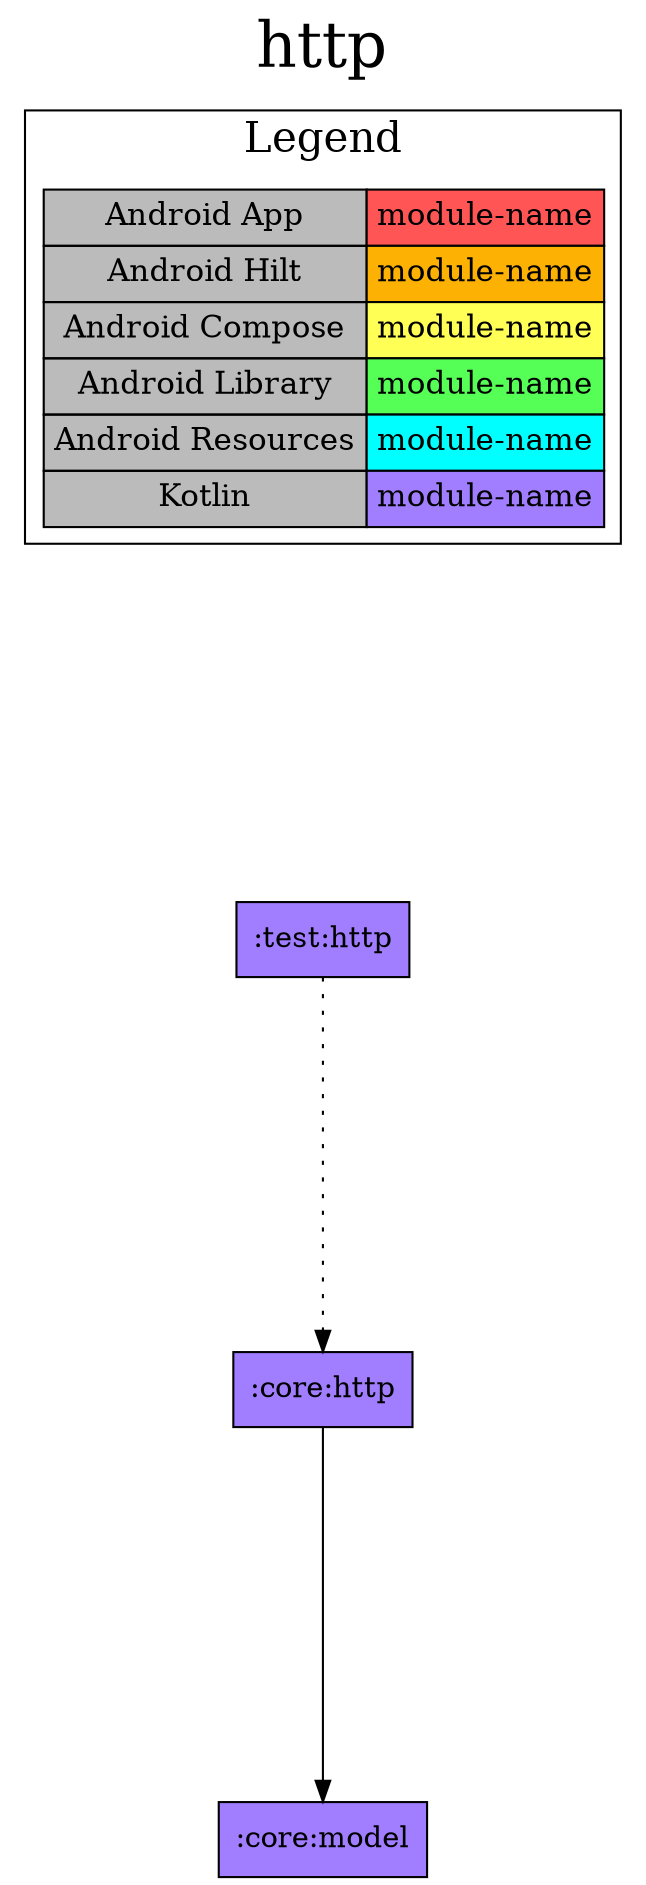 digraph {
edge ["dir"="forward"]
graph ["dpi"="100","label"="http","labelloc"="t","fontsize"="30","ranksep"="2.5","rankdir"="TB"]
node ["style"="filled"]
":test:http" ["fillcolor"="#A17EFF","shape"="box"]
":core:http" ["fillcolor"="#A17EFF","shape"="box"]
":core:model" ["fillcolor"="#A17EFF","shape"="box"]
{
edge ["dir"="none"]
graph ["rank"="same"]
}
":test:http" -> ":core:http" ["style"="dotted"]
":core:http" -> ":core:model"
subgraph "cluster_legend" {
edge ["dir"="none"]
graph ["label"="Legend","fontsize"="20"]
"Legend" ["style"="filled","fillcolor"="#bbbbbb","shape"="none","margin"="0","fontsize"="15","label"=<
<TABLE BORDER="0" CELLBORDER="1" CELLSPACING="0" CELLPADDING="4">
<TR><TD>Android App</TD><TD BGCOLOR="#FF5555">module-name</TD></TR>
<TR><TD>Android Hilt</TD><TD BGCOLOR="#FCB103">module-name</TD></TR>
<TR><TD>Android Compose</TD><TD BGCOLOR="#FFFF55">module-name</TD></TR>
<TR><TD>Android Library</TD><TD BGCOLOR="#55FF55">module-name</TD></TR>
<TR><TD>Android Resources</TD><TD BGCOLOR="#00FFFF">module-name</TD></TR>
<TR><TD>Kotlin</TD><TD BGCOLOR="#A17EFF">module-name</TD></TR>
</TABLE>
>]
} -> ":test:http" ["style"="invis"]
}